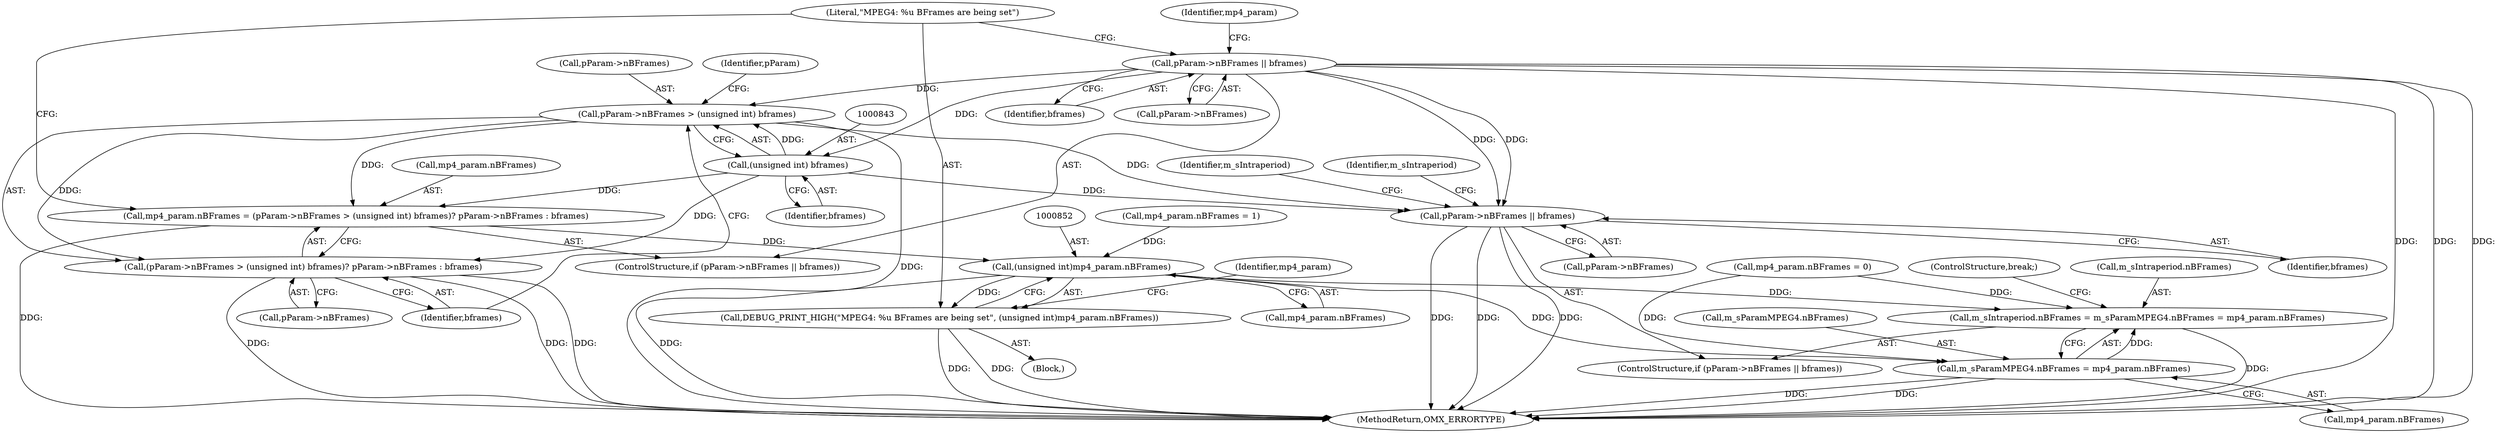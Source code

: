 digraph "0_Android_89913d7df36dbeb458ce165856bd6505a2ec647d_2@pointer" {
"1000828" [label="(Call,pParam->nBFrames || bframes)"];
"1000838" [label="(Call,pParam->nBFrames > (unsigned int) bframes)"];
"1000833" [label="(Call,mp4_param.nBFrames = (pParam->nBFrames > (unsigned int) bframes)? pParam->nBFrames : bframes)"];
"1000851" [label="(Call,(unsigned int)mp4_param.nBFrames)"];
"1000849" [label="(Call,DEBUG_PRINT_HIGH(\"MPEG4: %u BFrames are being set\", (unsigned int)mp4_param.nBFrames))"];
"1000899" [label="(Call,m_sIntraperiod.nBFrames = m_sParamMPEG4.nBFrames = mp4_param.nBFrames)"];
"1000903" [label="(Call,m_sParamMPEG4.nBFrames = mp4_param.nBFrames)"];
"1000837" [label="(Call,(pParam->nBFrames > (unsigned int) bframes)? pParam->nBFrames : bframes)"];
"1000894" [label="(Call,pParam->nBFrames || bframes)"];
"1000842" [label="(Call,(unsigned int) bframes)"];
"1000895" [label="(Call,pParam->nBFrames)"];
"1000894" [label="(Call,pParam->nBFrames || bframes)"];
"1000828" [label="(Call,pParam->nBFrames || bframes)"];
"1000893" [label="(ControlStructure,if (pParam->nBFrames || bframes))"];
"1000853" [label="(Call,mp4_param.nBFrames)"];
"1000846" [label="(Identifier,pParam)"];
"1000833" [label="(Call,mp4_param.nBFrames = (pParam->nBFrames > (unsigned int) bframes)? pParam->nBFrames : bframes)"];
"1000839" [label="(Call,pParam->nBFrames)"];
"1000899" [label="(Call,m_sIntraperiod.nBFrames = m_sParamMPEG4.nBFrames = mp4_param.nBFrames)"];
"1000851" [label="(Call,(unsigned int)mp4_param.nBFrames)"];
"1000849" [label="(Call,DEBUG_PRINT_HIGH(\"MPEG4: %u BFrames are being set\", (unsigned int)mp4_param.nBFrames))"];
"1000900" [label="(Call,m_sIntraperiod.nBFrames)"];
"1000904" [label="(Call,m_sParamMPEG4.nBFrames)"];
"1000844" [label="(Identifier,bframes)"];
"1000918" [label="(ControlStructure,break;)"];
"1000837" [label="(Call,(pParam->nBFrames > (unsigned int) bframes)? pParam->nBFrames : bframes)"];
"1000848" [label="(Identifier,bframes)"];
"1000874" [label="(Identifier,mp4_param)"];
"1000835" [label="(Identifier,mp4_param)"];
"1000834" [label="(Call,mp4_param.nBFrames)"];
"1000822" [label="(Call,mp4_param.nBFrames = 1)"];
"1000814" [label="(Block,)"];
"1000842" [label="(Call,(unsigned int) bframes)"];
"1000838" [label="(Call,pParam->nBFrames > (unsigned int) bframes)"];
"1000850" [label="(Literal,\"MPEG4: %u BFrames are being set\")"];
"1000865" [label="(Call,mp4_param.nBFrames = 0)"];
"1000845" [label="(Call,pParam->nBFrames)"];
"1000898" [label="(Identifier,bframes)"];
"1002951" [label="(MethodReturn,OMX_ERRORTYPE)"];
"1000903" [label="(Call,m_sParamMPEG4.nBFrames = mp4_param.nBFrames)"];
"1000907" [label="(Call,mp4_param.nBFrames)"];
"1000832" [label="(Identifier,bframes)"];
"1000913" [label="(Identifier,m_sIntraperiod)"];
"1000827" [label="(ControlStructure,if (pParam->nBFrames || bframes))"];
"1000829" [label="(Call,pParam->nBFrames)"];
"1000901" [label="(Identifier,m_sIntraperiod)"];
"1000828" -> "1000827"  [label="AST: "];
"1000828" -> "1000829"  [label="CFG: "];
"1000828" -> "1000832"  [label="CFG: "];
"1000829" -> "1000828"  [label="AST: "];
"1000832" -> "1000828"  [label="AST: "];
"1000835" -> "1000828"  [label="CFG: "];
"1000850" -> "1000828"  [label="CFG: "];
"1000828" -> "1002951"  [label="DDG: "];
"1000828" -> "1002951"  [label="DDG: "];
"1000828" -> "1002951"  [label="DDG: "];
"1000828" -> "1000838"  [label="DDG: "];
"1000828" -> "1000842"  [label="DDG: "];
"1000828" -> "1000894"  [label="DDG: "];
"1000828" -> "1000894"  [label="DDG: "];
"1000838" -> "1000837"  [label="AST: "];
"1000838" -> "1000842"  [label="CFG: "];
"1000839" -> "1000838"  [label="AST: "];
"1000842" -> "1000838"  [label="AST: "];
"1000846" -> "1000838"  [label="CFG: "];
"1000848" -> "1000838"  [label="CFG: "];
"1000838" -> "1002951"  [label="DDG: "];
"1000838" -> "1000833"  [label="DDG: "];
"1000842" -> "1000838"  [label="DDG: "];
"1000838" -> "1000837"  [label="DDG: "];
"1000838" -> "1000894"  [label="DDG: "];
"1000833" -> "1000827"  [label="AST: "];
"1000833" -> "1000837"  [label="CFG: "];
"1000834" -> "1000833"  [label="AST: "];
"1000837" -> "1000833"  [label="AST: "];
"1000850" -> "1000833"  [label="CFG: "];
"1000833" -> "1002951"  [label="DDG: "];
"1000842" -> "1000833"  [label="DDG: "];
"1000833" -> "1000851"  [label="DDG: "];
"1000851" -> "1000849"  [label="AST: "];
"1000851" -> "1000853"  [label="CFG: "];
"1000852" -> "1000851"  [label="AST: "];
"1000853" -> "1000851"  [label="AST: "];
"1000849" -> "1000851"  [label="CFG: "];
"1000851" -> "1002951"  [label="DDG: "];
"1000851" -> "1000849"  [label="DDG: "];
"1000822" -> "1000851"  [label="DDG: "];
"1000851" -> "1000899"  [label="DDG: "];
"1000851" -> "1000903"  [label="DDG: "];
"1000849" -> "1000814"  [label="AST: "];
"1000850" -> "1000849"  [label="AST: "];
"1000874" -> "1000849"  [label="CFG: "];
"1000849" -> "1002951"  [label="DDG: "];
"1000849" -> "1002951"  [label="DDG: "];
"1000899" -> "1000893"  [label="AST: "];
"1000899" -> "1000903"  [label="CFG: "];
"1000900" -> "1000899"  [label="AST: "];
"1000903" -> "1000899"  [label="AST: "];
"1000918" -> "1000899"  [label="CFG: "];
"1000899" -> "1002951"  [label="DDG: "];
"1000903" -> "1000899"  [label="DDG: "];
"1000865" -> "1000899"  [label="DDG: "];
"1000903" -> "1000907"  [label="CFG: "];
"1000904" -> "1000903"  [label="AST: "];
"1000907" -> "1000903"  [label="AST: "];
"1000903" -> "1002951"  [label="DDG: "];
"1000903" -> "1002951"  [label="DDG: "];
"1000865" -> "1000903"  [label="DDG: "];
"1000837" -> "1000845"  [label="CFG: "];
"1000837" -> "1000848"  [label="CFG: "];
"1000845" -> "1000837"  [label="AST: "];
"1000848" -> "1000837"  [label="AST: "];
"1000837" -> "1002951"  [label="DDG: "];
"1000837" -> "1002951"  [label="DDG: "];
"1000837" -> "1002951"  [label="DDG: "];
"1000842" -> "1000837"  [label="DDG: "];
"1000894" -> "1000893"  [label="AST: "];
"1000894" -> "1000895"  [label="CFG: "];
"1000894" -> "1000898"  [label="CFG: "];
"1000895" -> "1000894"  [label="AST: "];
"1000898" -> "1000894"  [label="AST: "];
"1000901" -> "1000894"  [label="CFG: "];
"1000913" -> "1000894"  [label="CFG: "];
"1000894" -> "1002951"  [label="DDG: "];
"1000894" -> "1002951"  [label="DDG: "];
"1000894" -> "1002951"  [label="DDG: "];
"1000842" -> "1000894"  [label="DDG: "];
"1000842" -> "1000844"  [label="CFG: "];
"1000843" -> "1000842"  [label="AST: "];
"1000844" -> "1000842"  [label="AST: "];
}
